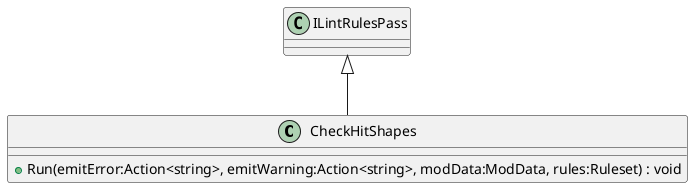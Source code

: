 @startuml
class CheckHitShapes {
    + Run(emitError:Action<string>, emitWarning:Action<string>, modData:ModData, rules:Ruleset) : void
}
ILintRulesPass <|-- CheckHitShapes
@enduml
